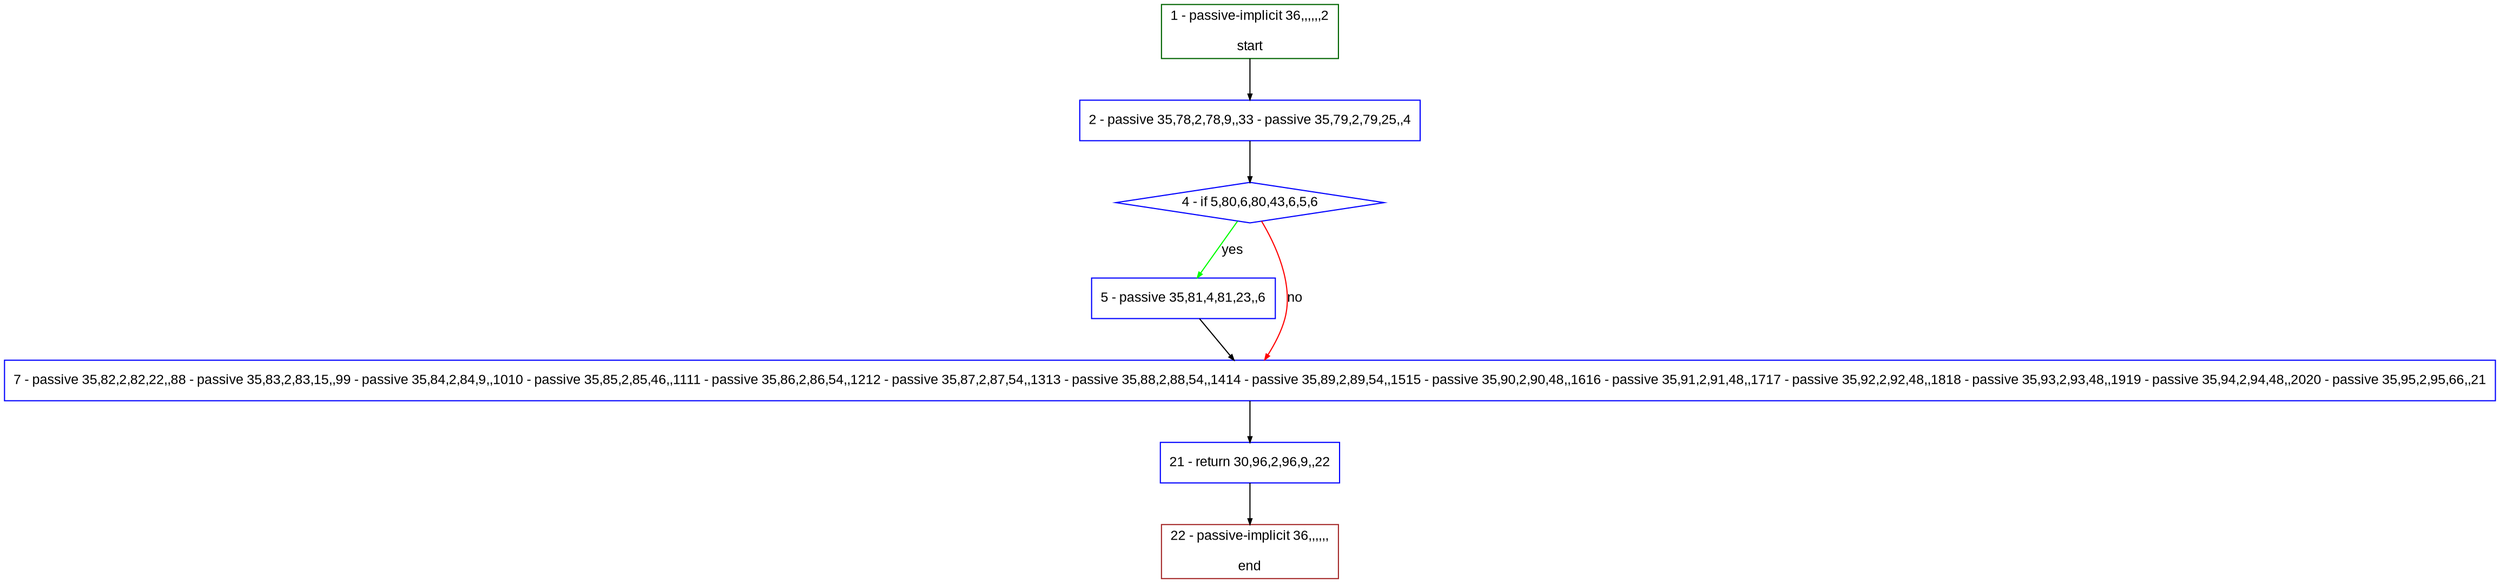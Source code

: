 digraph "" {
  graph [pack="true", label="", fontsize="12", packmode="clust", fontname="Arial", fillcolor="#FFFFCC", bgcolor="white", style="rounded,filled", compound="true"];
  node [node_initialized="no", label="", color="grey", fontsize="12", fillcolor="white", fontname="Arial", style="filled", shape="rectangle", compound="true", fixedsize="false"];
  edge [fontcolor="black", arrowhead="normal", arrowtail="none", arrowsize="0.5", ltail="", label="", color="black", fontsize="12", lhead="", fontname="Arial", dir="forward", compound="true"];
  __N1 [label="2 - passive 35,78,2,78,9,,33 - passive 35,79,2,79,25,,4", color="#0000ff", fillcolor="#ffffff", style="filled", shape="box"];
  __N2 [label="1 - passive-implicit 36,,,,,,2\n\nstart", color="#006400", fillcolor="#ffffff", style="filled", shape="box"];
  __N3 [label="4 - if 5,80,6,80,43,6,5,6", color="#0000ff", fillcolor="#ffffff", style="filled", shape="diamond"];
  __N4 [label="5 - passive 35,81,4,81,23,,6", color="#0000ff", fillcolor="#ffffff", style="filled", shape="box"];
  __N5 [label="7 - passive 35,82,2,82,22,,88 - passive 35,83,2,83,15,,99 - passive 35,84,2,84,9,,1010 - passive 35,85,2,85,46,,1111 - passive 35,86,2,86,54,,1212 - passive 35,87,2,87,54,,1313 - passive 35,88,2,88,54,,1414 - passive 35,89,2,89,54,,1515 - passive 35,90,2,90,48,,1616 - passive 35,91,2,91,48,,1717 - passive 35,92,2,92,48,,1818 - passive 35,93,2,93,48,,1919 - passive 35,94,2,94,48,,2020 - passive 35,95,2,95,66,,21", color="#0000ff", fillcolor="#ffffff", style="filled", shape="box"];
  __N6 [label="21 - return 30,96,2,96,9,,22", color="#0000ff", fillcolor="#ffffff", style="filled", shape="box"];
  __N7 [label="22 - passive-implicit 36,,,,,,\n\nend", color="#a52a2a", fillcolor="#ffffff", style="filled", shape="box"];
  __N2 -> __N1 [arrowhead="normal", arrowtail="none", color="#000000", label="", dir="forward"];
  __N1 -> __N3 [arrowhead="normal", arrowtail="none", color="#000000", label="", dir="forward"];
  __N3 -> __N4 [arrowhead="normal", arrowtail="none", color="#00ff00", label="yes", dir="forward"];
  __N3 -> __N5 [arrowhead="normal", arrowtail="none", color="#ff0000", label="no", dir="forward"];
  __N4 -> __N5 [arrowhead="normal", arrowtail="none", color="#000000", label="", dir="forward"];
  __N5 -> __N6 [arrowhead="normal", arrowtail="none", color="#000000", label="", dir="forward"];
  __N6 -> __N7 [arrowhead="normal", arrowtail="none", color="#000000", label="", dir="forward"];
}
